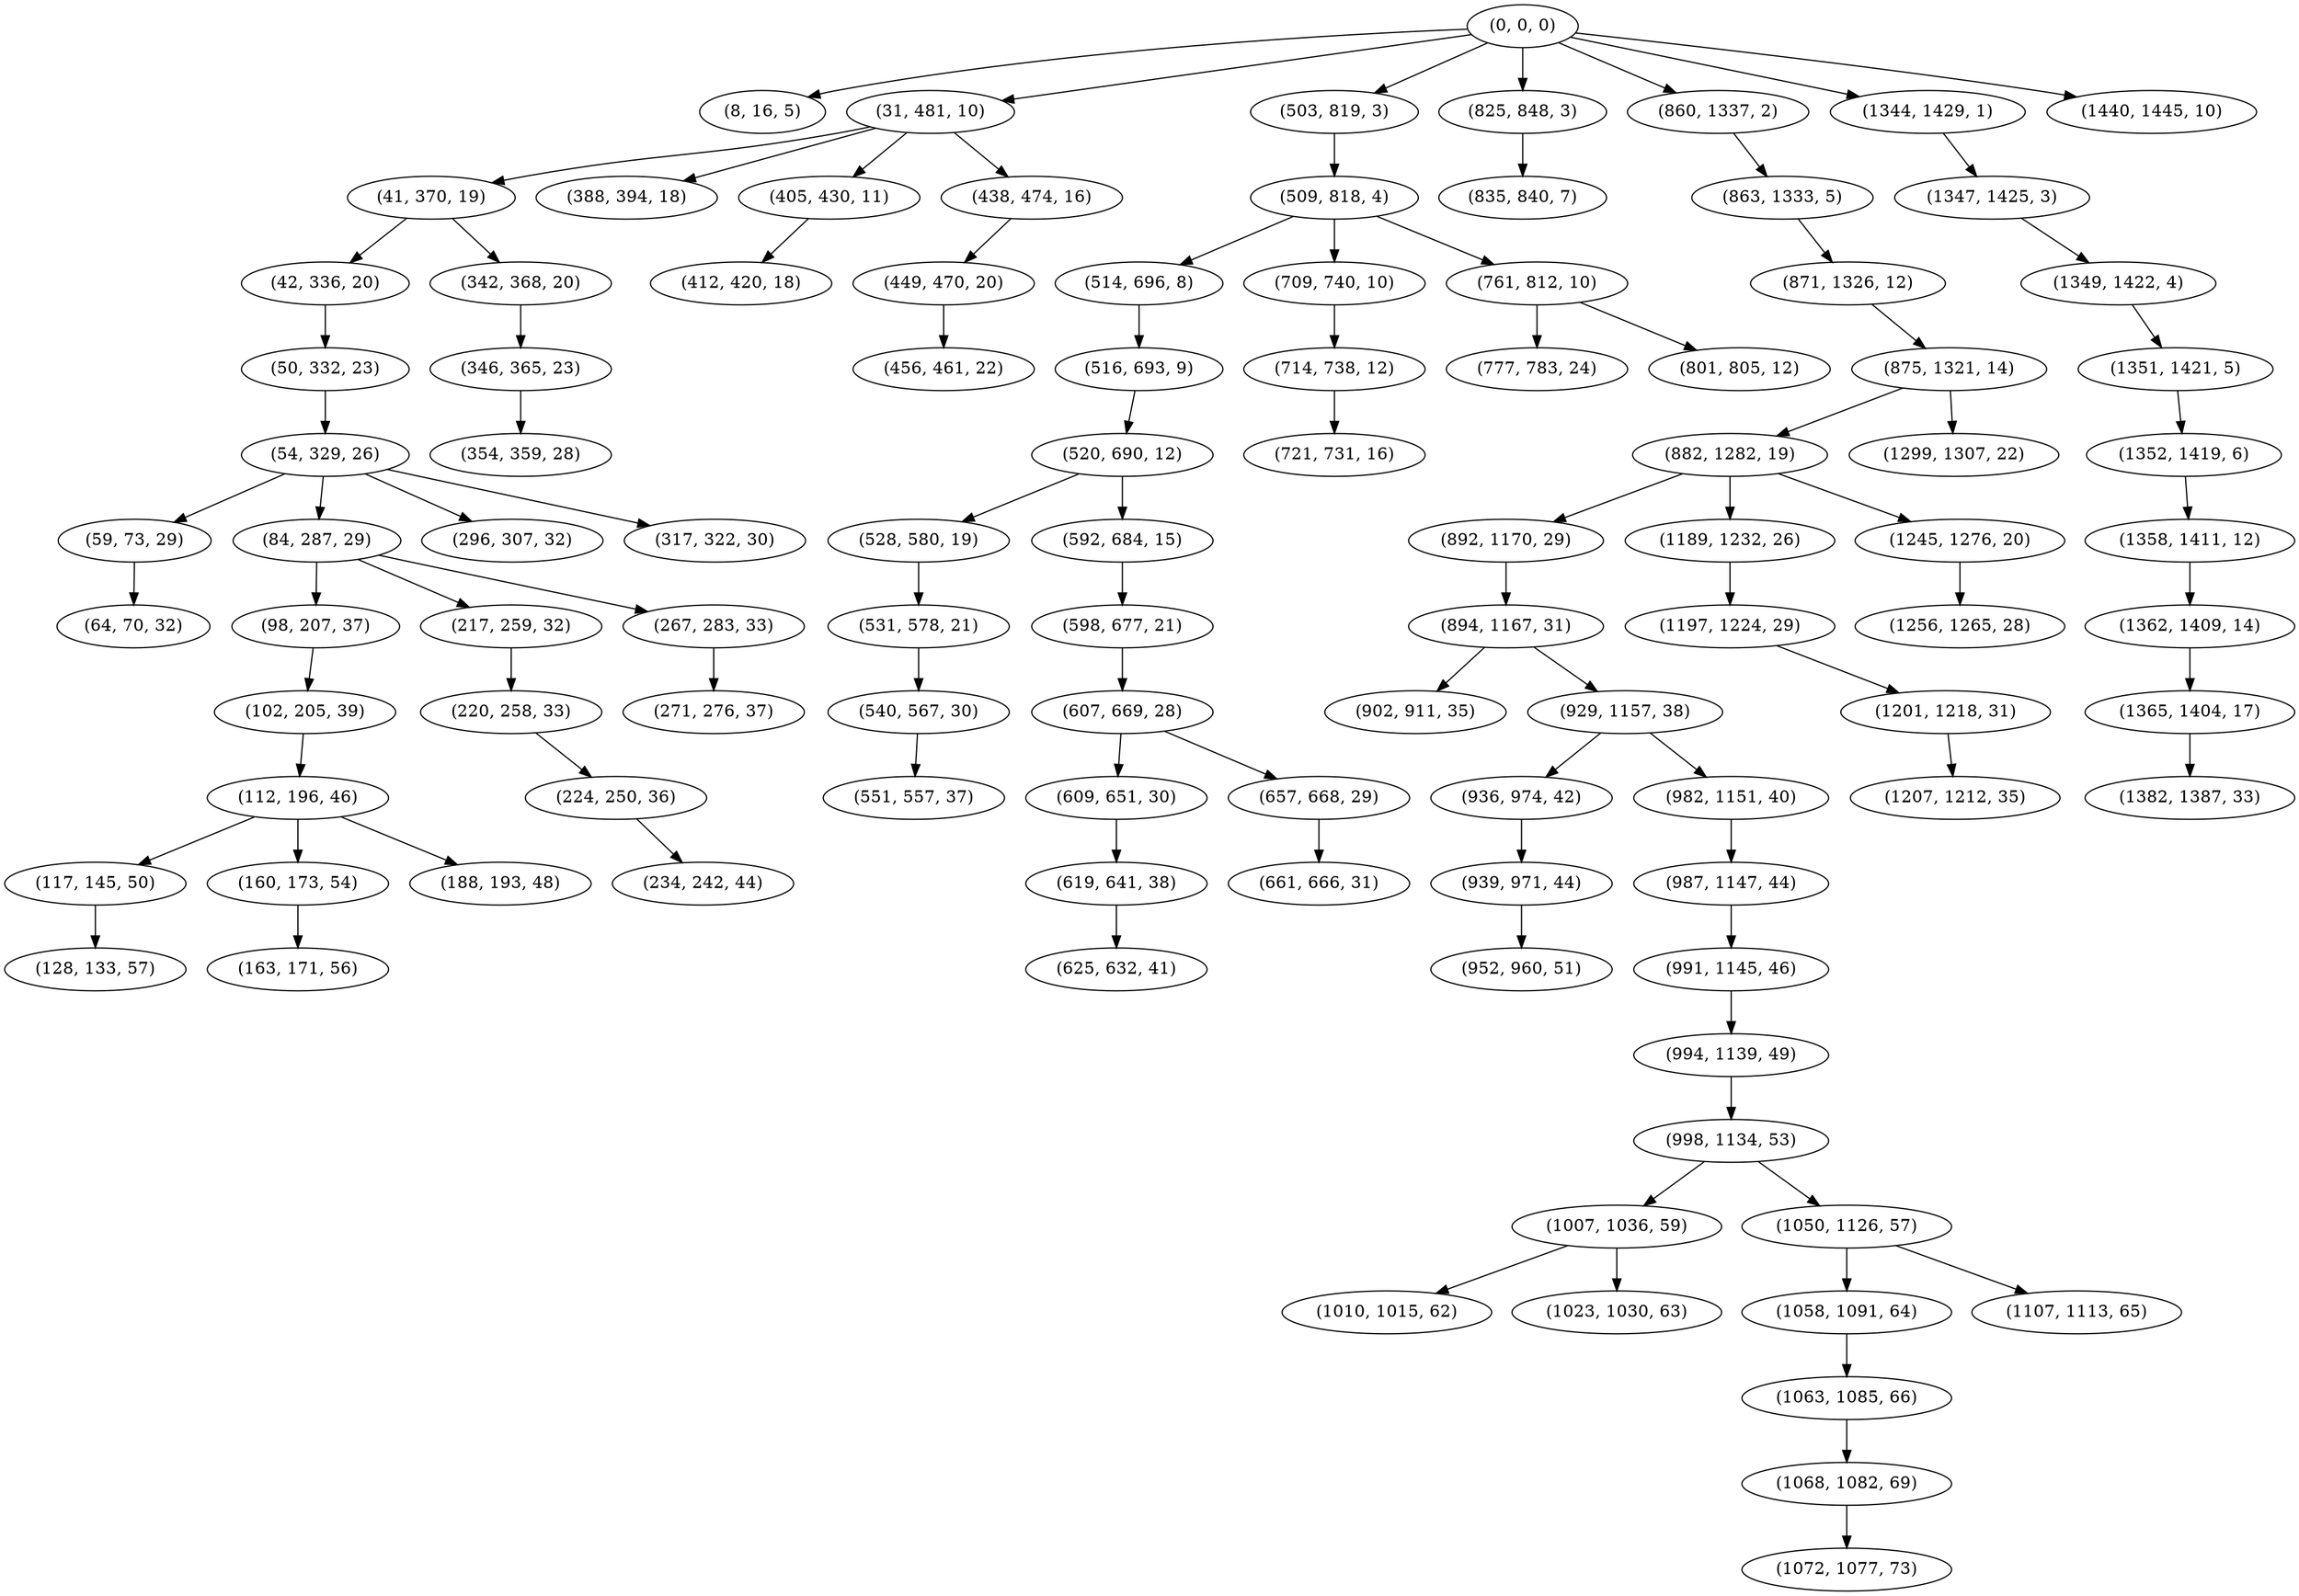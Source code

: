 digraph tree {
    "(0, 0, 0)";
    "(8, 16, 5)";
    "(31, 481, 10)";
    "(41, 370, 19)";
    "(42, 336, 20)";
    "(50, 332, 23)";
    "(54, 329, 26)";
    "(59, 73, 29)";
    "(64, 70, 32)";
    "(84, 287, 29)";
    "(98, 207, 37)";
    "(102, 205, 39)";
    "(112, 196, 46)";
    "(117, 145, 50)";
    "(128, 133, 57)";
    "(160, 173, 54)";
    "(163, 171, 56)";
    "(188, 193, 48)";
    "(217, 259, 32)";
    "(220, 258, 33)";
    "(224, 250, 36)";
    "(234, 242, 44)";
    "(267, 283, 33)";
    "(271, 276, 37)";
    "(296, 307, 32)";
    "(317, 322, 30)";
    "(342, 368, 20)";
    "(346, 365, 23)";
    "(354, 359, 28)";
    "(388, 394, 18)";
    "(405, 430, 11)";
    "(412, 420, 18)";
    "(438, 474, 16)";
    "(449, 470, 20)";
    "(456, 461, 22)";
    "(503, 819, 3)";
    "(509, 818, 4)";
    "(514, 696, 8)";
    "(516, 693, 9)";
    "(520, 690, 12)";
    "(528, 580, 19)";
    "(531, 578, 21)";
    "(540, 567, 30)";
    "(551, 557, 37)";
    "(592, 684, 15)";
    "(598, 677, 21)";
    "(607, 669, 28)";
    "(609, 651, 30)";
    "(619, 641, 38)";
    "(625, 632, 41)";
    "(657, 668, 29)";
    "(661, 666, 31)";
    "(709, 740, 10)";
    "(714, 738, 12)";
    "(721, 731, 16)";
    "(761, 812, 10)";
    "(777, 783, 24)";
    "(801, 805, 12)";
    "(825, 848, 3)";
    "(835, 840, 7)";
    "(860, 1337, 2)";
    "(863, 1333, 5)";
    "(871, 1326, 12)";
    "(875, 1321, 14)";
    "(882, 1282, 19)";
    "(892, 1170, 29)";
    "(894, 1167, 31)";
    "(902, 911, 35)";
    "(929, 1157, 38)";
    "(936, 974, 42)";
    "(939, 971, 44)";
    "(952, 960, 51)";
    "(982, 1151, 40)";
    "(987, 1147, 44)";
    "(991, 1145, 46)";
    "(994, 1139, 49)";
    "(998, 1134, 53)";
    "(1007, 1036, 59)";
    "(1010, 1015, 62)";
    "(1023, 1030, 63)";
    "(1050, 1126, 57)";
    "(1058, 1091, 64)";
    "(1063, 1085, 66)";
    "(1068, 1082, 69)";
    "(1072, 1077, 73)";
    "(1107, 1113, 65)";
    "(1189, 1232, 26)";
    "(1197, 1224, 29)";
    "(1201, 1218, 31)";
    "(1207, 1212, 35)";
    "(1245, 1276, 20)";
    "(1256, 1265, 28)";
    "(1299, 1307, 22)";
    "(1344, 1429, 1)";
    "(1347, 1425, 3)";
    "(1349, 1422, 4)";
    "(1351, 1421, 5)";
    "(1352, 1419, 6)";
    "(1358, 1411, 12)";
    "(1362, 1409, 14)";
    "(1365, 1404, 17)";
    "(1382, 1387, 33)";
    "(1440, 1445, 10)";
    "(0, 0, 0)" -> "(8, 16, 5)";
    "(0, 0, 0)" -> "(31, 481, 10)";
    "(0, 0, 0)" -> "(503, 819, 3)";
    "(0, 0, 0)" -> "(825, 848, 3)";
    "(0, 0, 0)" -> "(860, 1337, 2)";
    "(0, 0, 0)" -> "(1344, 1429, 1)";
    "(0, 0, 0)" -> "(1440, 1445, 10)";
    "(31, 481, 10)" -> "(41, 370, 19)";
    "(31, 481, 10)" -> "(388, 394, 18)";
    "(31, 481, 10)" -> "(405, 430, 11)";
    "(31, 481, 10)" -> "(438, 474, 16)";
    "(41, 370, 19)" -> "(42, 336, 20)";
    "(41, 370, 19)" -> "(342, 368, 20)";
    "(42, 336, 20)" -> "(50, 332, 23)";
    "(50, 332, 23)" -> "(54, 329, 26)";
    "(54, 329, 26)" -> "(59, 73, 29)";
    "(54, 329, 26)" -> "(84, 287, 29)";
    "(54, 329, 26)" -> "(296, 307, 32)";
    "(54, 329, 26)" -> "(317, 322, 30)";
    "(59, 73, 29)" -> "(64, 70, 32)";
    "(84, 287, 29)" -> "(98, 207, 37)";
    "(84, 287, 29)" -> "(217, 259, 32)";
    "(84, 287, 29)" -> "(267, 283, 33)";
    "(98, 207, 37)" -> "(102, 205, 39)";
    "(102, 205, 39)" -> "(112, 196, 46)";
    "(112, 196, 46)" -> "(117, 145, 50)";
    "(112, 196, 46)" -> "(160, 173, 54)";
    "(112, 196, 46)" -> "(188, 193, 48)";
    "(117, 145, 50)" -> "(128, 133, 57)";
    "(160, 173, 54)" -> "(163, 171, 56)";
    "(217, 259, 32)" -> "(220, 258, 33)";
    "(220, 258, 33)" -> "(224, 250, 36)";
    "(224, 250, 36)" -> "(234, 242, 44)";
    "(267, 283, 33)" -> "(271, 276, 37)";
    "(342, 368, 20)" -> "(346, 365, 23)";
    "(346, 365, 23)" -> "(354, 359, 28)";
    "(405, 430, 11)" -> "(412, 420, 18)";
    "(438, 474, 16)" -> "(449, 470, 20)";
    "(449, 470, 20)" -> "(456, 461, 22)";
    "(503, 819, 3)" -> "(509, 818, 4)";
    "(509, 818, 4)" -> "(514, 696, 8)";
    "(509, 818, 4)" -> "(709, 740, 10)";
    "(509, 818, 4)" -> "(761, 812, 10)";
    "(514, 696, 8)" -> "(516, 693, 9)";
    "(516, 693, 9)" -> "(520, 690, 12)";
    "(520, 690, 12)" -> "(528, 580, 19)";
    "(520, 690, 12)" -> "(592, 684, 15)";
    "(528, 580, 19)" -> "(531, 578, 21)";
    "(531, 578, 21)" -> "(540, 567, 30)";
    "(540, 567, 30)" -> "(551, 557, 37)";
    "(592, 684, 15)" -> "(598, 677, 21)";
    "(598, 677, 21)" -> "(607, 669, 28)";
    "(607, 669, 28)" -> "(609, 651, 30)";
    "(607, 669, 28)" -> "(657, 668, 29)";
    "(609, 651, 30)" -> "(619, 641, 38)";
    "(619, 641, 38)" -> "(625, 632, 41)";
    "(657, 668, 29)" -> "(661, 666, 31)";
    "(709, 740, 10)" -> "(714, 738, 12)";
    "(714, 738, 12)" -> "(721, 731, 16)";
    "(761, 812, 10)" -> "(777, 783, 24)";
    "(761, 812, 10)" -> "(801, 805, 12)";
    "(825, 848, 3)" -> "(835, 840, 7)";
    "(860, 1337, 2)" -> "(863, 1333, 5)";
    "(863, 1333, 5)" -> "(871, 1326, 12)";
    "(871, 1326, 12)" -> "(875, 1321, 14)";
    "(875, 1321, 14)" -> "(882, 1282, 19)";
    "(875, 1321, 14)" -> "(1299, 1307, 22)";
    "(882, 1282, 19)" -> "(892, 1170, 29)";
    "(882, 1282, 19)" -> "(1189, 1232, 26)";
    "(882, 1282, 19)" -> "(1245, 1276, 20)";
    "(892, 1170, 29)" -> "(894, 1167, 31)";
    "(894, 1167, 31)" -> "(902, 911, 35)";
    "(894, 1167, 31)" -> "(929, 1157, 38)";
    "(929, 1157, 38)" -> "(936, 974, 42)";
    "(929, 1157, 38)" -> "(982, 1151, 40)";
    "(936, 974, 42)" -> "(939, 971, 44)";
    "(939, 971, 44)" -> "(952, 960, 51)";
    "(982, 1151, 40)" -> "(987, 1147, 44)";
    "(987, 1147, 44)" -> "(991, 1145, 46)";
    "(991, 1145, 46)" -> "(994, 1139, 49)";
    "(994, 1139, 49)" -> "(998, 1134, 53)";
    "(998, 1134, 53)" -> "(1007, 1036, 59)";
    "(998, 1134, 53)" -> "(1050, 1126, 57)";
    "(1007, 1036, 59)" -> "(1010, 1015, 62)";
    "(1007, 1036, 59)" -> "(1023, 1030, 63)";
    "(1050, 1126, 57)" -> "(1058, 1091, 64)";
    "(1050, 1126, 57)" -> "(1107, 1113, 65)";
    "(1058, 1091, 64)" -> "(1063, 1085, 66)";
    "(1063, 1085, 66)" -> "(1068, 1082, 69)";
    "(1068, 1082, 69)" -> "(1072, 1077, 73)";
    "(1189, 1232, 26)" -> "(1197, 1224, 29)";
    "(1197, 1224, 29)" -> "(1201, 1218, 31)";
    "(1201, 1218, 31)" -> "(1207, 1212, 35)";
    "(1245, 1276, 20)" -> "(1256, 1265, 28)";
    "(1344, 1429, 1)" -> "(1347, 1425, 3)";
    "(1347, 1425, 3)" -> "(1349, 1422, 4)";
    "(1349, 1422, 4)" -> "(1351, 1421, 5)";
    "(1351, 1421, 5)" -> "(1352, 1419, 6)";
    "(1352, 1419, 6)" -> "(1358, 1411, 12)";
    "(1358, 1411, 12)" -> "(1362, 1409, 14)";
    "(1362, 1409, 14)" -> "(1365, 1404, 17)";
    "(1365, 1404, 17)" -> "(1382, 1387, 33)";
}

